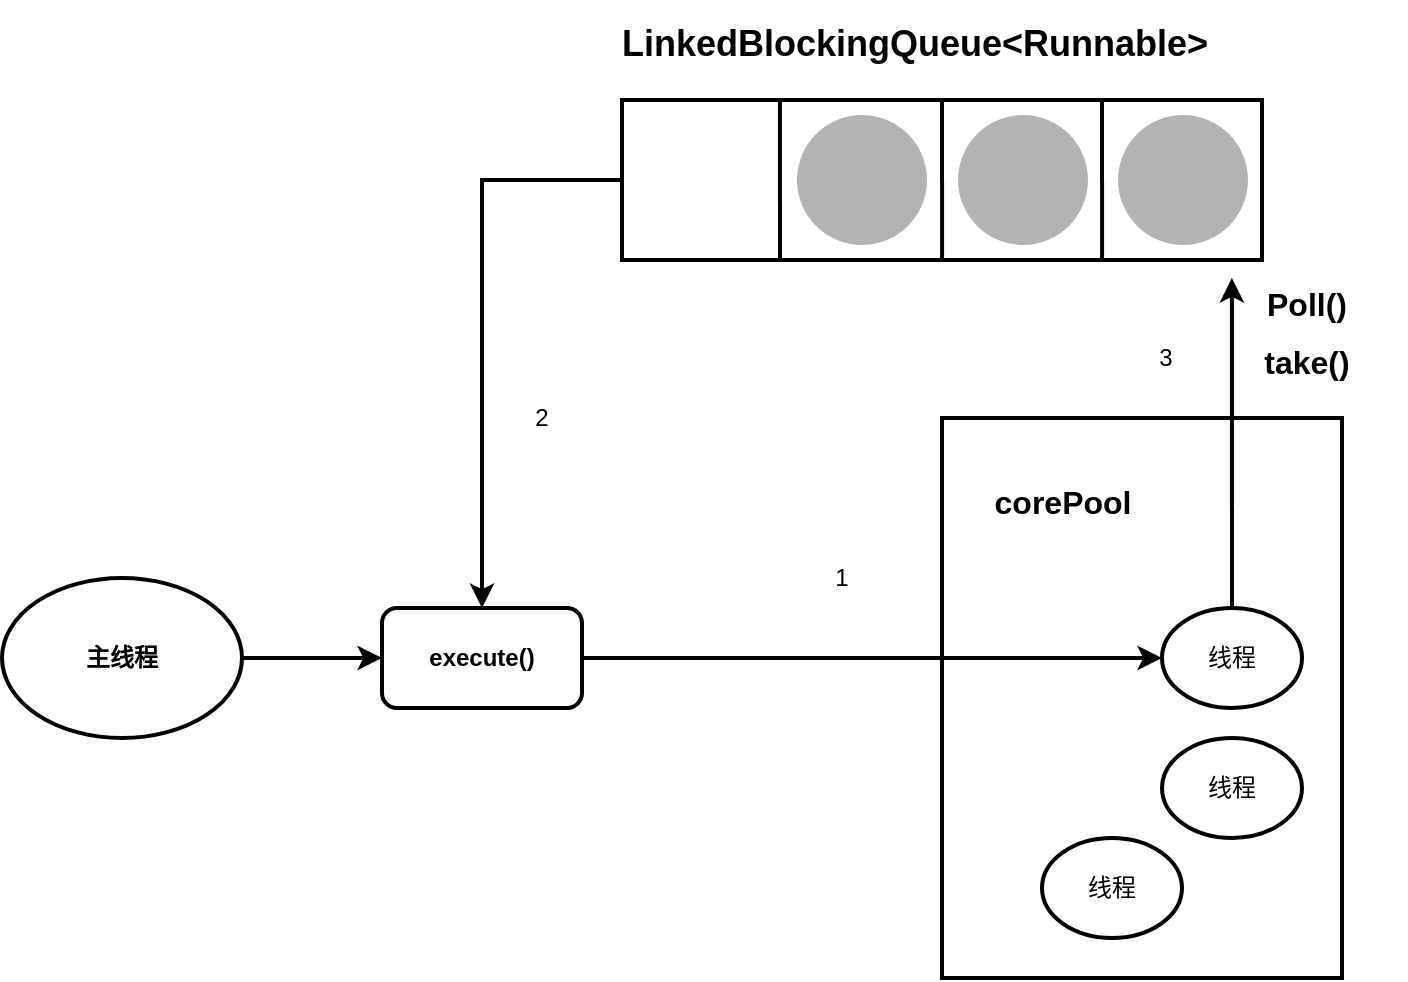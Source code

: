 <mxfile version="13.9.9" type="device"><diagram id="170La-lwv96oT-wBBP56" name="第 1 页"><mxGraphModel dx="1086" dy="806" grid="1" gridSize="10" guides="1" tooltips="1" connect="1" arrows="1" fold="1" page="1" pageScale="1" pageWidth="827" pageHeight="1169" math="0" shadow="0"><root><mxCell id="0"/><mxCell id="1" parent="0"/><mxCell id="9osMKA8Q1sUQAHTRVpNd-1" value="&lt;b&gt;execute()&lt;/b&gt;" style="rounded=1;whiteSpace=wrap;html=1;strokeWidth=2;" parent="1" vertex="1"><mxGeometry x="240" y="375" width="100" height="50" as="geometry"/></mxCell><mxCell id="9osMKA8Q1sUQAHTRVpNd-10" style="edgeStyle=orthogonalEdgeStyle;rounded=0;orthogonalLoop=1;jettySize=auto;html=1;entryX=0;entryY=0.5;entryDx=0;entryDy=0;strokeWidth=2;" parent="1" source="9osMKA8Q1sUQAHTRVpNd-8" target="9osMKA8Q1sUQAHTRVpNd-1" edge="1"><mxGeometry relative="1" as="geometry"/></mxCell><mxCell id="9osMKA8Q1sUQAHTRVpNd-8" value="&lt;b&gt;主线程&lt;/b&gt;" style="ellipse;whiteSpace=wrap;html=1;fillColor=none;strokeWidth=2;" parent="1" vertex="1"><mxGeometry x="50" y="360" width="120" height="80" as="geometry"/></mxCell><mxCell id="9osMKA8Q1sUQAHTRVpNd-32" style="edgeStyle=orthogonalEdgeStyle;rounded=0;orthogonalLoop=1;jettySize=auto;html=1;strokeWidth=2;entryX=0.5;entryY=0;entryDx=0;entryDy=0;" parent="1" source="9osMKA8Q1sUQAHTRVpNd-11" target="9osMKA8Q1sUQAHTRVpNd-1" edge="1"><mxGeometry relative="1" as="geometry"><mxPoint x="280" y="161" as="targetPoint"/></mxGeometry></mxCell><mxCell id="9osMKA8Q1sUQAHTRVpNd-11" value="" style="verticalLabelPosition=bottom;verticalAlign=top;html=1;shape=mxgraph.basic.rect;fillColor2=none;strokeWidth=2;size=20;indent=5;fillColor=none;" parent="1" vertex="1"><mxGeometry x="360" y="121" width="320" height="80" as="geometry"/></mxCell><mxCell id="9osMKA8Q1sUQAHTRVpNd-12" value="" style="endArrow=none;html=1;entryX=0.282;entryY=0.025;entryDx=0;entryDy=0;entryPerimeter=0;strokeWidth=2;" parent="1" edge="1"><mxGeometry width="50" height="50" relative="1" as="geometry"><mxPoint x="439" y="201" as="sourcePoint"/><mxPoint x="438.96" y="122" as="targetPoint"/></mxGeometry></mxCell><mxCell id="9osMKA8Q1sUQAHTRVpNd-13" value="" style="endArrow=none;html=1;entryX=0.282;entryY=0.025;entryDx=0;entryDy=0;entryPerimeter=0;strokeWidth=2;" parent="1" edge="1"><mxGeometry width="50" height="50" relative="1" as="geometry"><mxPoint x="520.04" y="201" as="sourcePoint"/><mxPoint x="520" y="122" as="targetPoint"/></mxGeometry></mxCell><mxCell id="9osMKA8Q1sUQAHTRVpNd-14" value="" style="endArrow=none;html=1;entryX=0.282;entryY=0.025;entryDx=0;entryDy=0;entryPerimeter=0;strokeWidth=2;" parent="1" edge="1"><mxGeometry width="50" height="50" relative="1" as="geometry"><mxPoint x="600.04" y="201" as="sourcePoint"/><mxPoint x="600" y="122" as="targetPoint"/></mxGeometry></mxCell><mxCell id="9osMKA8Q1sUQAHTRVpNd-15" value="&lt;font style=&quot;font-size: 18px&quot;&gt;LinkedBlockingQueue&amp;lt;Runnable&amp;gt;&lt;/font&gt;" style="text;strokeColor=none;fillColor=none;html=1;fontSize=24;fontStyle=1;verticalAlign=middle;align=center;" parent="1" vertex="1"><mxGeometry x="456" y="71" width="100" height="40" as="geometry"/></mxCell><mxCell id="9osMKA8Q1sUQAHTRVpNd-16" value="" style="ellipse;whiteSpace=wrap;html=1;aspect=fixed;strokeWidth=2;fillColor=#B3B3B3;strokeColor=none;" parent="1" vertex="1"><mxGeometry x="447.5" y="128.5" width="65" height="65" as="geometry"/></mxCell><mxCell id="9osMKA8Q1sUQAHTRVpNd-17" value="" style="ellipse;whiteSpace=wrap;html=1;aspect=fixed;strokeWidth=2;fillColor=#B3B3B3;strokeColor=none;" parent="1" vertex="1"><mxGeometry x="528" y="128.5" width="65" height="65" as="geometry"/></mxCell><mxCell id="9osMKA8Q1sUQAHTRVpNd-18" value="" style="ellipse;whiteSpace=wrap;html=1;aspect=fixed;strokeWidth=2;fillColor=#B3B3B3;strokeColor=none;" parent="1" vertex="1"><mxGeometry x="608" y="128.5" width="65" height="65" as="geometry"/></mxCell><mxCell id="9osMKA8Q1sUQAHTRVpNd-19" value="" style="rounded=0;whiteSpace=wrap;html=1;fillColor=none;strokeWidth=2;" parent="1" vertex="1"><mxGeometry x="520" y="280" width="200" height="280" as="geometry"/></mxCell><mxCell id="9osMKA8Q1sUQAHTRVpNd-21" value="&lt;font style=&quot;font-size: 16px&quot;&gt;corePool&lt;/font&gt;" style="text;strokeColor=none;fillColor=none;html=1;fontSize=24;fontStyle=1;verticalAlign=middle;align=center;" parent="1" vertex="1"><mxGeometry x="530" y="300" width="100" height="40" as="geometry"/></mxCell><mxCell id="9osMKA8Q1sUQAHTRVpNd-23" value="线程" style="ellipse;whiteSpace=wrap;html=1;strokeWidth=2;fillColor=none;" parent="1" vertex="1"><mxGeometry x="630" y="375" width="70" height="50" as="geometry"/></mxCell><mxCell id="9osMKA8Q1sUQAHTRVpNd-34" style="edgeStyle=orthogonalEdgeStyle;rounded=0;orthogonalLoop=1;jettySize=auto;html=1;entryX=0.953;entryY=1.113;entryDx=0;entryDy=0;entryPerimeter=0;strokeWidth=2;exitX=0.5;exitY=0;exitDx=0;exitDy=0;" parent="1" source="9osMKA8Q1sUQAHTRVpNd-23" target="9osMKA8Q1sUQAHTRVpNd-11" edge="1"><mxGeometry relative="1" as="geometry"><mxPoint x="665" y="370" as="sourcePoint"/></mxGeometry></mxCell><mxCell id="9osMKA8Q1sUQAHTRVpNd-24" value="线程" style="ellipse;whiteSpace=wrap;html=1;strokeWidth=2;fillColor=none;" parent="1" vertex="1"><mxGeometry x="630" y="440" width="70" height="50" as="geometry"/></mxCell><mxCell id="9osMKA8Q1sUQAHTRVpNd-25" value="线程" style="ellipse;whiteSpace=wrap;html=1;strokeWidth=2;fillColor=none;" parent="1" vertex="1"><mxGeometry x="570" y="490" width="70" height="50" as="geometry"/></mxCell><mxCell id="9osMKA8Q1sUQAHTRVpNd-29" value="&lt;font style=&quot;font-size: 16px&quot;&gt;Poll()&lt;/font&gt;" style="text;strokeColor=none;fillColor=none;html=1;fontSize=24;fontStyle=1;verticalAlign=middle;align=center;" parent="1" vertex="1"><mxGeometry x="652" y="201" width="100" height="40" as="geometry"/></mxCell><mxCell id="9osMKA8Q1sUQAHTRVpNd-31" value="&lt;font style=&quot;font-size: 16px&quot;&gt;take()&lt;/font&gt;" style="text;strokeColor=none;fillColor=none;html=1;fontSize=24;fontStyle=1;verticalAlign=middle;align=center;" parent="1" vertex="1"><mxGeometry x="652" y="230" width="100" height="40" as="geometry"/></mxCell><mxCell id="9osMKA8Q1sUQAHTRVpNd-36" value="" style="endArrow=classic;html=1;strokeWidth=2;entryX=0;entryY=0.5;entryDx=0;entryDy=0;exitX=1;exitY=0.5;exitDx=0;exitDy=0;" parent="1" source="9osMKA8Q1sUQAHTRVpNd-1" target="9osMKA8Q1sUQAHTRVpNd-23" edge="1"><mxGeometry width="50" height="50" relative="1" as="geometry"><mxPoint x="340" y="335" as="sourcePoint"/><mxPoint x="390" y="285" as="targetPoint"/></mxGeometry></mxCell><mxCell id="9osMKA8Q1sUQAHTRVpNd-41" value="3" style="text;html=1;strokeColor=none;fillColor=none;align=center;verticalAlign=middle;whiteSpace=wrap;rounded=0;" parent="1" vertex="1"><mxGeometry x="612" y="240" width="40" height="20" as="geometry"/></mxCell><mxCell id="9osMKA8Q1sUQAHTRVpNd-44" value="2" style="text;html=1;strokeColor=none;fillColor=none;align=center;verticalAlign=middle;whiteSpace=wrap;rounded=0;" parent="1" vertex="1"><mxGeometry x="300" y="270" width="40" height="20" as="geometry"/></mxCell><mxCell id="9osMKA8Q1sUQAHTRVpNd-53" value="1" style="text;html=1;strokeColor=none;fillColor=none;align=center;verticalAlign=middle;whiteSpace=wrap;rounded=0;" parent="1" vertex="1"><mxGeometry x="450" y="350" width="40" height="20" as="geometry"/></mxCell></root></mxGraphModel></diagram></mxfile>